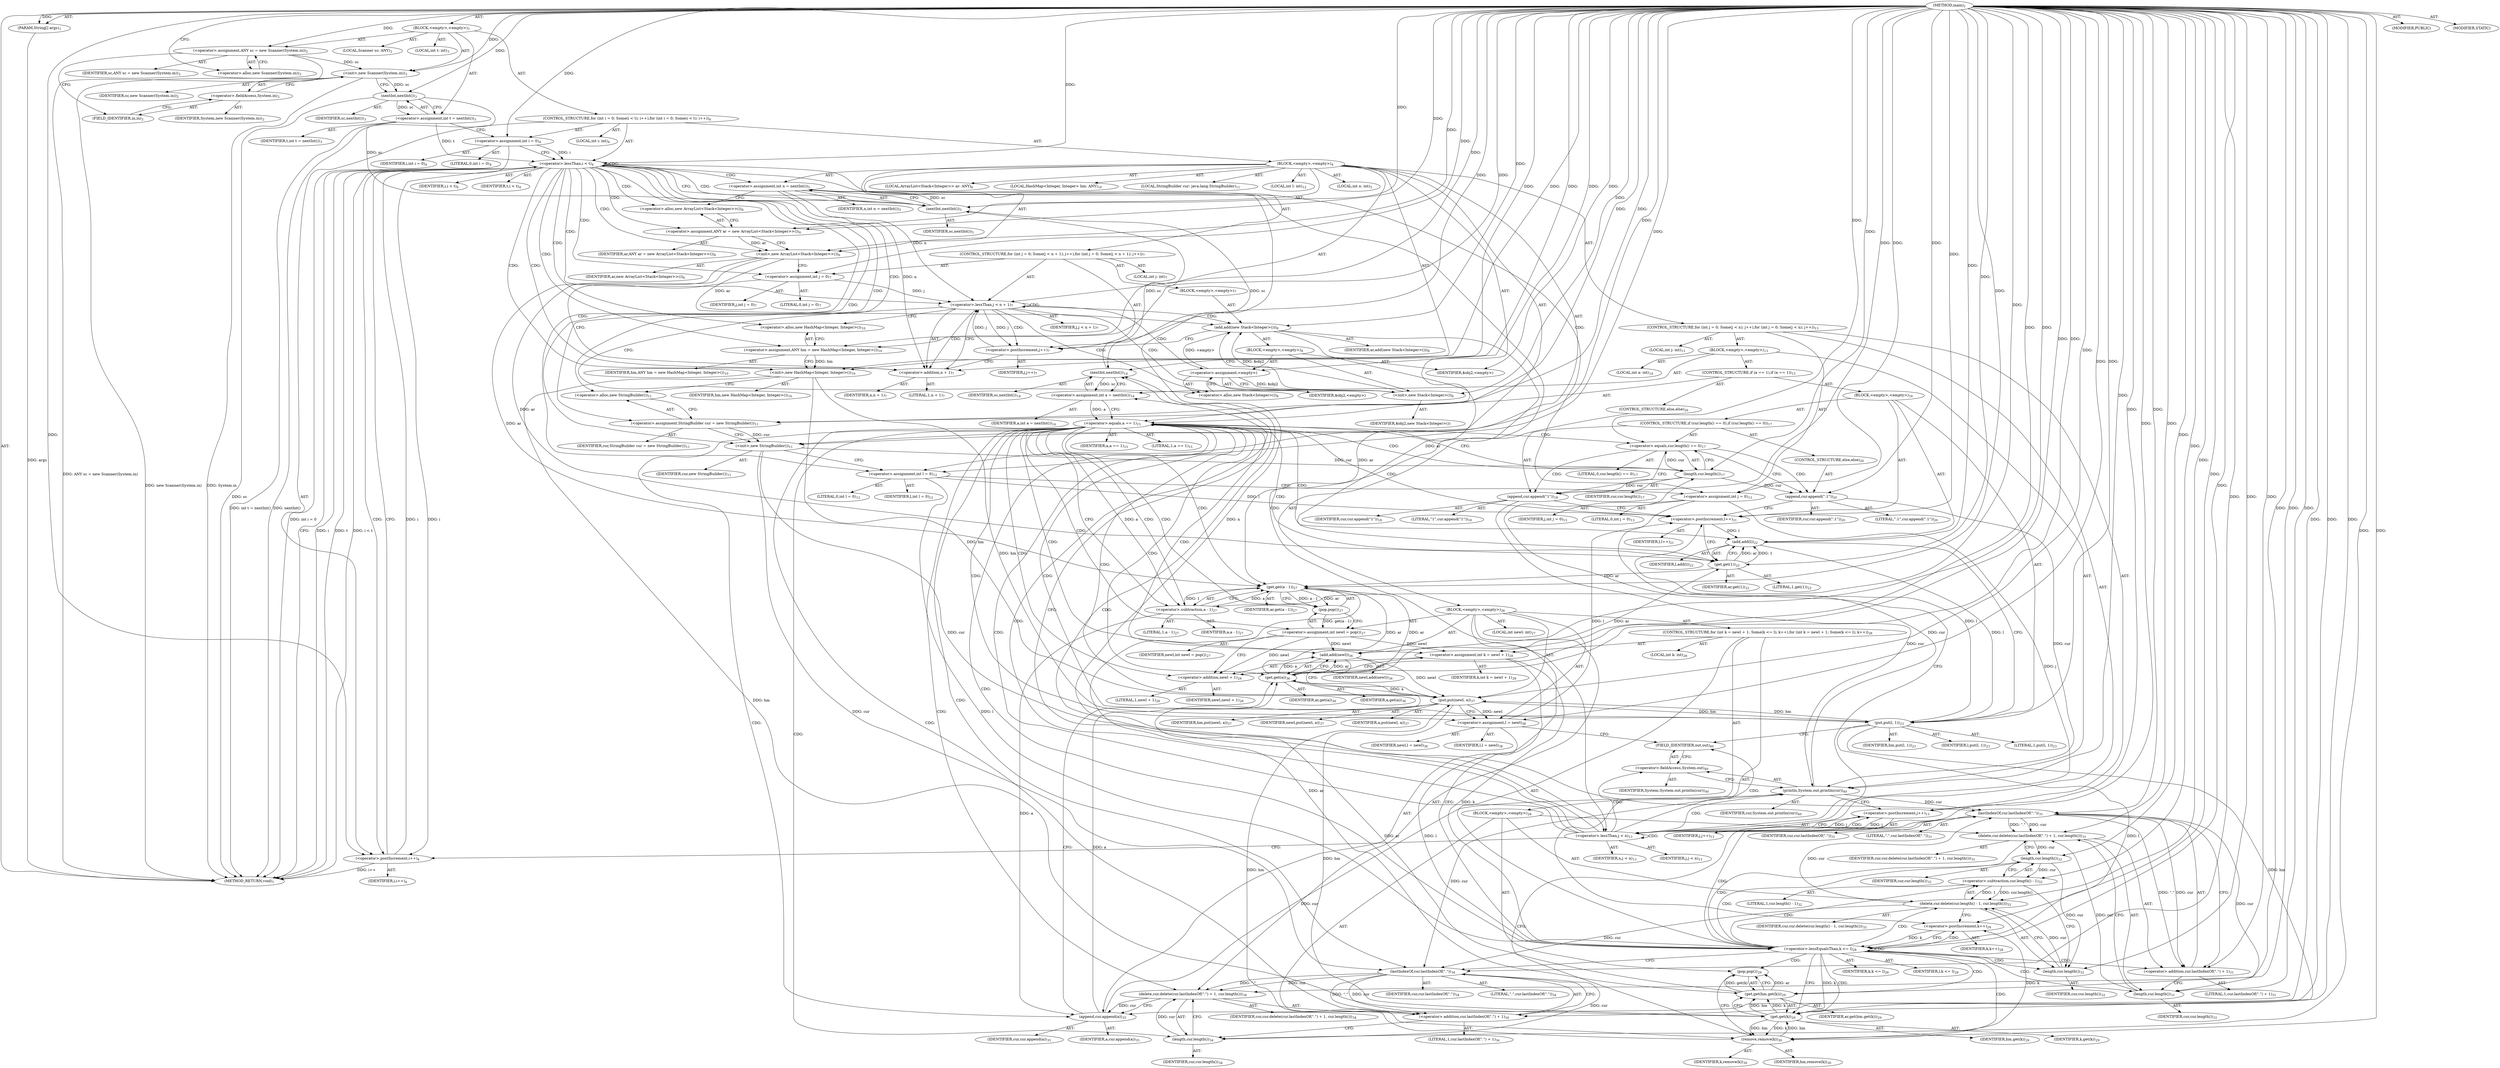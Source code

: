 digraph "main" {  
"25" [label = <(METHOD,main)<SUB>1</SUB>> ]
"26" [label = <(PARAM,String[] args)<SUB>1</SUB>> ]
"27" [label = <(BLOCK,&lt;empty&gt;,&lt;empty&gt;)<SUB>1</SUB>> ]
"4" [label = <(LOCAL,Scanner sc: ANY)<SUB>2</SUB>> ]
"28" [label = <(&lt;operator&gt;.assignment,ANY sc = new Scanner(System.in))<SUB>2</SUB>> ]
"29" [label = <(IDENTIFIER,sc,ANY sc = new Scanner(System.in))<SUB>2</SUB>> ]
"30" [label = <(&lt;operator&gt;.alloc,new Scanner(System.in))<SUB>2</SUB>> ]
"31" [label = <(&lt;init&gt;,new Scanner(System.in))<SUB>2</SUB>> ]
"3" [label = <(IDENTIFIER,sc,new Scanner(System.in))<SUB>2</SUB>> ]
"32" [label = <(&lt;operator&gt;.fieldAccess,System.in)<SUB>2</SUB>> ]
"33" [label = <(IDENTIFIER,System,new Scanner(System.in))<SUB>2</SUB>> ]
"34" [label = <(FIELD_IDENTIFIER,in,in)<SUB>2</SUB>> ]
"35" [label = <(LOCAL,int t: int)<SUB>3</SUB>> ]
"36" [label = <(&lt;operator&gt;.assignment,int t = nextInt())<SUB>3</SUB>> ]
"37" [label = <(IDENTIFIER,t,int t = nextInt())<SUB>3</SUB>> ]
"38" [label = <(nextInt,nextInt())<SUB>3</SUB>> ]
"39" [label = <(IDENTIFIER,sc,nextInt())<SUB>3</SUB>> ]
"40" [label = <(CONTROL_STRUCTURE,for (int i = 0; Some(i &lt; t); i++),for (int i = 0; Some(i &lt; t); i++))<SUB>4</SUB>> ]
"41" [label = <(LOCAL,int i: int)<SUB>4</SUB>> ]
"42" [label = <(&lt;operator&gt;.assignment,int i = 0)<SUB>4</SUB>> ]
"43" [label = <(IDENTIFIER,i,int i = 0)<SUB>4</SUB>> ]
"44" [label = <(LITERAL,0,int i = 0)<SUB>4</SUB>> ]
"45" [label = <(&lt;operator&gt;.lessThan,i &lt; t)<SUB>4</SUB>> ]
"46" [label = <(IDENTIFIER,i,i &lt; t)<SUB>4</SUB>> ]
"47" [label = <(IDENTIFIER,t,i &lt; t)<SUB>4</SUB>> ]
"48" [label = <(&lt;operator&gt;.postIncrement,i++)<SUB>4</SUB>> ]
"49" [label = <(IDENTIFIER,i,i++)<SUB>4</SUB>> ]
"50" [label = <(BLOCK,&lt;empty&gt;,&lt;empty&gt;)<SUB>4</SUB>> ]
"51" [label = <(LOCAL,int n: int)<SUB>5</SUB>> ]
"52" [label = <(&lt;operator&gt;.assignment,int n = nextInt())<SUB>5</SUB>> ]
"53" [label = <(IDENTIFIER,n,int n = nextInt())<SUB>5</SUB>> ]
"54" [label = <(nextInt,nextInt())<SUB>5</SUB>> ]
"55" [label = <(IDENTIFIER,sc,nextInt())<SUB>5</SUB>> ]
"6" [label = <(LOCAL,ArrayList&lt;Stack&lt;Integer&gt;&gt; ar: ANY)<SUB>6</SUB>> ]
"56" [label = <(&lt;operator&gt;.assignment,ANY ar = new ArrayList&lt;Stack&lt;Integer&gt;&gt;())<SUB>6</SUB>> ]
"57" [label = <(IDENTIFIER,ar,ANY ar = new ArrayList&lt;Stack&lt;Integer&gt;&gt;())<SUB>6</SUB>> ]
"58" [label = <(&lt;operator&gt;.alloc,new ArrayList&lt;Stack&lt;Integer&gt;&gt;())<SUB>6</SUB>> ]
"59" [label = <(&lt;init&gt;,new ArrayList&lt;Stack&lt;Integer&gt;&gt;())<SUB>6</SUB>> ]
"5" [label = <(IDENTIFIER,ar,new ArrayList&lt;Stack&lt;Integer&gt;&gt;())<SUB>6</SUB>> ]
"60" [label = <(CONTROL_STRUCTURE,for (int j = 0; Some(j &lt; n + 1); j++),for (int j = 0; Some(j &lt; n + 1); j++))<SUB>7</SUB>> ]
"61" [label = <(LOCAL,int j: int)<SUB>7</SUB>> ]
"62" [label = <(&lt;operator&gt;.assignment,int j = 0)<SUB>7</SUB>> ]
"63" [label = <(IDENTIFIER,j,int j = 0)<SUB>7</SUB>> ]
"64" [label = <(LITERAL,0,int j = 0)<SUB>7</SUB>> ]
"65" [label = <(&lt;operator&gt;.lessThan,j &lt; n + 1)<SUB>7</SUB>> ]
"66" [label = <(IDENTIFIER,j,j &lt; n + 1)<SUB>7</SUB>> ]
"67" [label = <(&lt;operator&gt;.addition,n + 1)<SUB>7</SUB>> ]
"68" [label = <(IDENTIFIER,n,n + 1)<SUB>7</SUB>> ]
"69" [label = <(LITERAL,1,n + 1)<SUB>7</SUB>> ]
"70" [label = <(&lt;operator&gt;.postIncrement,j++)<SUB>7</SUB>> ]
"71" [label = <(IDENTIFIER,j,j++)<SUB>7</SUB>> ]
"72" [label = <(BLOCK,&lt;empty&gt;,&lt;empty&gt;)<SUB>7</SUB>> ]
"73" [label = <(add,add(new Stack&lt;Integer&gt;()))<SUB>8</SUB>> ]
"74" [label = <(IDENTIFIER,ar,add(new Stack&lt;Integer&gt;()))<SUB>8</SUB>> ]
"75" [label = <(BLOCK,&lt;empty&gt;,&lt;empty&gt;)<SUB>8</SUB>> ]
"76" [label = <(&lt;operator&gt;.assignment,&lt;empty&gt;)> ]
"77" [label = <(IDENTIFIER,$obj2,&lt;empty&gt;)> ]
"78" [label = <(&lt;operator&gt;.alloc,new Stack&lt;Integer&gt;())<SUB>8</SUB>> ]
"79" [label = <(&lt;init&gt;,new Stack&lt;Integer&gt;())<SUB>8</SUB>> ]
"80" [label = <(IDENTIFIER,$obj2,new Stack&lt;Integer&gt;())> ]
"81" [label = <(IDENTIFIER,$obj2,&lt;empty&gt;)> ]
"8" [label = <(LOCAL,HashMap&lt;Integer, Integer&gt; hm: ANY)<SUB>10</SUB>> ]
"82" [label = <(&lt;operator&gt;.assignment,ANY hm = new HashMap&lt;Integer, Integer&gt;())<SUB>10</SUB>> ]
"83" [label = <(IDENTIFIER,hm,ANY hm = new HashMap&lt;Integer, Integer&gt;())<SUB>10</SUB>> ]
"84" [label = <(&lt;operator&gt;.alloc,new HashMap&lt;Integer, Integer&gt;())<SUB>10</SUB>> ]
"85" [label = <(&lt;init&gt;,new HashMap&lt;Integer, Integer&gt;())<SUB>10</SUB>> ]
"7" [label = <(IDENTIFIER,hm,new HashMap&lt;Integer, Integer&gt;())<SUB>10</SUB>> ]
"10" [label = <(LOCAL,StringBuilder cur: java.lang.StringBuilder)<SUB>11</SUB>> ]
"86" [label = <(&lt;operator&gt;.assignment,StringBuilder cur = new StringBuilder())<SUB>11</SUB>> ]
"87" [label = <(IDENTIFIER,cur,StringBuilder cur = new StringBuilder())<SUB>11</SUB>> ]
"88" [label = <(&lt;operator&gt;.alloc,new StringBuilder())<SUB>11</SUB>> ]
"89" [label = <(&lt;init&gt;,new StringBuilder())<SUB>11</SUB>> ]
"9" [label = <(IDENTIFIER,cur,new StringBuilder())<SUB>11</SUB>> ]
"90" [label = <(LOCAL,int l: int)<SUB>12</SUB>> ]
"91" [label = <(&lt;operator&gt;.assignment,int l = 0)<SUB>12</SUB>> ]
"92" [label = <(IDENTIFIER,l,int l = 0)<SUB>12</SUB>> ]
"93" [label = <(LITERAL,0,int l = 0)<SUB>12</SUB>> ]
"94" [label = <(CONTROL_STRUCTURE,for (int j = 0; Some(j &lt; n); j++),for (int j = 0; Some(j &lt; n); j++))<SUB>13</SUB>> ]
"95" [label = <(LOCAL,int j: int)<SUB>13</SUB>> ]
"96" [label = <(&lt;operator&gt;.assignment,int j = 0)<SUB>13</SUB>> ]
"97" [label = <(IDENTIFIER,j,int j = 0)<SUB>13</SUB>> ]
"98" [label = <(LITERAL,0,int j = 0)<SUB>13</SUB>> ]
"99" [label = <(&lt;operator&gt;.lessThan,j &lt; n)<SUB>13</SUB>> ]
"100" [label = <(IDENTIFIER,j,j &lt; n)<SUB>13</SUB>> ]
"101" [label = <(IDENTIFIER,n,j &lt; n)<SUB>13</SUB>> ]
"102" [label = <(&lt;operator&gt;.postIncrement,j++)<SUB>13</SUB>> ]
"103" [label = <(IDENTIFIER,j,j++)<SUB>13</SUB>> ]
"104" [label = <(BLOCK,&lt;empty&gt;,&lt;empty&gt;)<SUB>13</SUB>> ]
"105" [label = <(LOCAL,int a: int)<SUB>14</SUB>> ]
"106" [label = <(&lt;operator&gt;.assignment,int a = nextInt())<SUB>14</SUB>> ]
"107" [label = <(IDENTIFIER,a,int a = nextInt())<SUB>14</SUB>> ]
"108" [label = <(nextInt,nextInt())<SUB>14</SUB>> ]
"109" [label = <(IDENTIFIER,sc,nextInt())<SUB>14</SUB>> ]
"110" [label = <(CONTROL_STRUCTURE,if (a == 1),if (a == 1))<SUB>15</SUB>> ]
"111" [label = <(&lt;operator&gt;.equals,a == 1)<SUB>15</SUB>> ]
"112" [label = <(IDENTIFIER,a,a == 1)<SUB>15</SUB>> ]
"113" [label = <(LITERAL,1,a == 1)<SUB>15</SUB>> ]
"114" [label = <(BLOCK,&lt;empty&gt;,&lt;empty&gt;)<SUB>16</SUB>> ]
"115" [label = <(CONTROL_STRUCTURE,if (cur.length() == 0),if (cur.length() == 0))<SUB>17</SUB>> ]
"116" [label = <(&lt;operator&gt;.equals,cur.length() == 0)<SUB>17</SUB>> ]
"117" [label = <(length,cur.length())<SUB>17</SUB>> ]
"118" [label = <(IDENTIFIER,cur,cur.length())<SUB>17</SUB>> ]
"119" [label = <(LITERAL,0,cur.length() == 0)<SUB>17</SUB>> ]
"120" [label = <(append,cur.append(&quot;1&quot;))<SUB>18</SUB>> ]
"121" [label = <(IDENTIFIER,cur,cur.append(&quot;1&quot;))<SUB>18</SUB>> ]
"122" [label = <(LITERAL,&quot;1&quot;,cur.append(&quot;1&quot;))<SUB>18</SUB>> ]
"123" [label = <(CONTROL_STRUCTURE,else,else)<SUB>20</SUB>> ]
"124" [label = <(append,cur.append(&quot;.1&quot;))<SUB>20</SUB>> ]
"125" [label = <(IDENTIFIER,cur,cur.append(&quot;.1&quot;))<SUB>20</SUB>> ]
"126" [label = <(LITERAL,&quot;.1&quot;,cur.append(&quot;.1&quot;))<SUB>20</SUB>> ]
"127" [label = <(&lt;operator&gt;.postIncrement,l++)<SUB>21</SUB>> ]
"128" [label = <(IDENTIFIER,l,l++)<SUB>21</SUB>> ]
"129" [label = <(add,add(l))<SUB>22</SUB>> ]
"130" [label = <(get,get(1))<SUB>22</SUB>> ]
"131" [label = <(IDENTIFIER,ar,get(1))<SUB>22</SUB>> ]
"132" [label = <(LITERAL,1,get(1))<SUB>22</SUB>> ]
"133" [label = <(IDENTIFIER,l,add(l))<SUB>22</SUB>> ]
"134" [label = <(put,put(l, 1))<SUB>23</SUB>> ]
"135" [label = <(IDENTIFIER,hm,put(l, 1))<SUB>23</SUB>> ]
"136" [label = <(IDENTIFIER,l,put(l, 1))<SUB>23</SUB>> ]
"137" [label = <(LITERAL,1,put(l, 1))<SUB>23</SUB>> ]
"138" [label = <(CONTROL_STRUCTURE,else,else)<SUB>26</SUB>> ]
"139" [label = <(BLOCK,&lt;empty&gt;,&lt;empty&gt;)<SUB>26</SUB>> ]
"140" [label = <(LOCAL,int newl: int)<SUB>27</SUB>> ]
"141" [label = <(&lt;operator&gt;.assignment,int newl = pop())<SUB>27</SUB>> ]
"142" [label = <(IDENTIFIER,newl,int newl = pop())<SUB>27</SUB>> ]
"143" [label = <(pop,pop())<SUB>27</SUB>> ]
"144" [label = <(get,get(a - 1))<SUB>27</SUB>> ]
"145" [label = <(IDENTIFIER,ar,get(a - 1))<SUB>27</SUB>> ]
"146" [label = <(&lt;operator&gt;.subtraction,a - 1)<SUB>27</SUB>> ]
"147" [label = <(IDENTIFIER,a,a - 1)<SUB>27</SUB>> ]
"148" [label = <(LITERAL,1,a - 1)<SUB>27</SUB>> ]
"149" [label = <(CONTROL_STRUCTURE,for (int k = newl + 1; Some(k &lt;= l); k++),for (int k = newl + 1; Some(k &lt;= l); k++))<SUB>28</SUB>> ]
"150" [label = <(LOCAL,int k: int)<SUB>28</SUB>> ]
"151" [label = <(&lt;operator&gt;.assignment,int k = newl + 1)<SUB>28</SUB>> ]
"152" [label = <(IDENTIFIER,k,int k = newl + 1)<SUB>28</SUB>> ]
"153" [label = <(&lt;operator&gt;.addition,newl + 1)<SUB>28</SUB>> ]
"154" [label = <(IDENTIFIER,newl,newl + 1)<SUB>28</SUB>> ]
"155" [label = <(LITERAL,1,newl + 1)<SUB>28</SUB>> ]
"156" [label = <(&lt;operator&gt;.lessEqualsThan,k &lt;= l)<SUB>28</SUB>> ]
"157" [label = <(IDENTIFIER,k,k &lt;= l)<SUB>28</SUB>> ]
"158" [label = <(IDENTIFIER,l,k &lt;= l)<SUB>28</SUB>> ]
"159" [label = <(&lt;operator&gt;.postIncrement,k++)<SUB>28</SUB>> ]
"160" [label = <(IDENTIFIER,k,k++)<SUB>28</SUB>> ]
"161" [label = <(BLOCK,&lt;empty&gt;,&lt;empty&gt;)<SUB>28</SUB>> ]
"162" [label = <(pop,pop())<SUB>29</SUB>> ]
"163" [label = <(get,get(hm.get(k)))<SUB>29</SUB>> ]
"164" [label = <(IDENTIFIER,ar,get(hm.get(k)))<SUB>29</SUB>> ]
"165" [label = <(get,get(k))<SUB>29</SUB>> ]
"166" [label = <(IDENTIFIER,hm,get(k))<SUB>29</SUB>> ]
"167" [label = <(IDENTIFIER,k,get(k))<SUB>29</SUB>> ]
"168" [label = <(remove,remove(k))<SUB>30</SUB>> ]
"169" [label = <(IDENTIFIER,hm,remove(k))<SUB>30</SUB>> ]
"170" [label = <(IDENTIFIER,k,remove(k))<SUB>30</SUB>> ]
"171" [label = <(delete,cur.delete(cur.lastIndexOf(&quot;.&quot;) + 1, cur.length()))<SUB>31</SUB>> ]
"172" [label = <(IDENTIFIER,cur,cur.delete(cur.lastIndexOf(&quot;.&quot;) + 1, cur.length()))<SUB>31</SUB>> ]
"173" [label = <(&lt;operator&gt;.addition,cur.lastIndexOf(&quot;.&quot;) + 1)<SUB>31</SUB>> ]
"174" [label = <(lastIndexOf,cur.lastIndexOf(&quot;.&quot;))<SUB>31</SUB>> ]
"175" [label = <(IDENTIFIER,cur,cur.lastIndexOf(&quot;.&quot;))<SUB>31</SUB>> ]
"176" [label = <(LITERAL,&quot;.&quot;,cur.lastIndexOf(&quot;.&quot;))<SUB>31</SUB>> ]
"177" [label = <(LITERAL,1,cur.lastIndexOf(&quot;.&quot;) + 1)<SUB>31</SUB>> ]
"178" [label = <(length,cur.length())<SUB>31</SUB>> ]
"179" [label = <(IDENTIFIER,cur,cur.length())<SUB>31</SUB>> ]
"180" [label = <(delete,cur.delete(cur.length() - 1, cur.length()))<SUB>32</SUB>> ]
"181" [label = <(IDENTIFIER,cur,cur.delete(cur.length() - 1, cur.length()))<SUB>32</SUB>> ]
"182" [label = <(&lt;operator&gt;.subtraction,cur.length() - 1)<SUB>32</SUB>> ]
"183" [label = <(length,cur.length())<SUB>32</SUB>> ]
"184" [label = <(IDENTIFIER,cur,cur.length())<SUB>32</SUB>> ]
"185" [label = <(LITERAL,1,cur.length() - 1)<SUB>32</SUB>> ]
"186" [label = <(length,cur.length())<SUB>32</SUB>> ]
"187" [label = <(IDENTIFIER,cur,cur.length())<SUB>32</SUB>> ]
"188" [label = <(delete,cur.delete(cur.lastIndexOf(&quot;.&quot;) + 1, cur.length()))<SUB>34</SUB>> ]
"189" [label = <(IDENTIFIER,cur,cur.delete(cur.lastIndexOf(&quot;.&quot;) + 1, cur.length()))<SUB>34</SUB>> ]
"190" [label = <(&lt;operator&gt;.addition,cur.lastIndexOf(&quot;.&quot;) + 1)<SUB>34</SUB>> ]
"191" [label = <(lastIndexOf,cur.lastIndexOf(&quot;.&quot;))<SUB>34</SUB>> ]
"192" [label = <(IDENTIFIER,cur,cur.lastIndexOf(&quot;.&quot;))<SUB>34</SUB>> ]
"193" [label = <(LITERAL,&quot;.&quot;,cur.lastIndexOf(&quot;.&quot;))<SUB>34</SUB>> ]
"194" [label = <(LITERAL,1,cur.lastIndexOf(&quot;.&quot;) + 1)<SUB>34</SUB>> ]
"195" [label = <(length,cur.length())<SUB>34</SUB>> ]
"196" [label = <(IDENTIFIER,cur,cur.length())<SUB>34</SUB>> ]
"197" [label = <(append,cur.append(a))<SUB>35</SUB>> ]
"198" [label = <(IDENTIFIER,cur,cur.append(a))<SUB>35</SUB>> ]
"199" [label = <(IDENTIFIER,a,cur.append(a))<SUB>35</SUB>> ]
"200" [label = <(add,add(newl))<SUB>36</SUB>> ]
"201" [label = <(get,get(a))<SUB>36</SUB>> ]
"202" [label = <(IDENTIFIER,ar,get(a))<SUB>36</SUB>> ]
"203" [label = <(IDENTIFIER,a,get(a))<SUB>36</SUB>> ]
"204" [label = <(IDENTIFIER,newl,add(newl))<SUB>36</SUB>> ]
"205" [label = <(put,put(newl, a))<SUB>37</SUB>> ]
"206" [label = <(IDENTIFIER,hm,put(newl, a))<SUB>37</SUB>> ]
"207" [label = <(IDENTIFIER,newl,put(newl, a))<SUB>37</SUB>> ]
"208" [label = <(IDENTIFIER,a,put(newl, a))<SUB>37</SUB>> ]
"209" [label = <(&lt;operator&gt;.assignment,l = newl)<SUB>38</SUB>> ]
"210" [label = <(IDENTIFIER,l,l = newl)<SUB>38</SUB>> ]
"211" [label = <(IDENTIFIER,newl,l = newl)<SUB>38</SUB>> ]
"212" [label = <(println,System.out.println(cur))<SUB>40</SUB>> ]
"213" [label = <(&lt;operator&gt;.fieldAccess,System.out)<SUB>40</SUB>> ]
"214" [label = <(IDENTIFIER,System,System.out.println(cur))<SUB>40</SUB>> ]
"215" [label = <(FIELD_IDENTIFIER,out,out)<SUB>40</SUB>> ]
"216" [label = <(IDENTIFIER,cur,System.out.println(cur))<SUB>40</SUB>> ]
"217" [label = <(MODIFIER,PUBLIC)> ]
"218" [label = <(MODIFIER,STATIC)> ]
"219" [label = <(METHOD_RETURN,void)<SUB>1</SUB>> ]
  "25" -> "26"  [ label = "AST: "] 
  "25" -> "27"  [ label = "AST: "] 
  "25" -> "217"  [ label = "AST: "] 
  "25" -> "218"  [ label = "AST: "] 
  "25" -> "219"  [ label = "AST: "] 
  "27" -> "4"  [ label = "AST: "] 
  "27" -> "28"  [ label = "AST: "] 
  "27" -> "31"  [ label = "AST: "] 
  "27" -> "35"  [ label = "AST: "] 
  "27" -> "36"  [ label = "AST: "] 
  "27" -> "40"  [ label = "AST: "] 
  "28" -> "29"  [ label = "AST: "] 
  "28" -> "30"  [ label = "AST: "] 
  "31" -> "3"  [ label = "AST: "] 
  "31" -> "32"  [ label = "AST: "] 
  "32" -> "33"  [ label = "AST: "] 
  "32" -> "34"  [ label = "AST: "] 
  "36" -> "37"  [ label = "AST: "] 
  "36" -> "38"  [ label = "AST: "] 
  "38" -> "39"  [ label = "AST: "] 
  "40" -> "41"  [ label = "AST: "] 
  "40" -> "42"  [ label = "AST: "] 
  "40" -> "45"  [ label = "AST: "] 
  "40" -> "48"  [ label = "AST: "] 
  "40" -> "50"  [ label = "AST: "] 
  "42" -> "43"  [ label = "AST: "] 
  "42" -> "44"  [ label = "AST: "] 
  "45" -> "46"  [ label = "AST: "] 
  "45" -> "47"  [ label = "AST: "] 
  "48" -> "49"  [ label = "AST: "] 
  "50" -> "51"  [ label = "AST: "] 
  "50" -> "52"  [ label = "AST: "] 
  "50" -> "6"  [ label = "AST: "] 
  "50" -> "56"  [ label = "AST: "] 
  "50" -> "59"  [ label = "AST: "] 
  "50" -> "60"  [ label = "AST: "] 
  "50" -> "8"  [ label = "AST: "] 
  "50" -> "82"  [ label = "AST: "] 
  "50" -> "85"  [ label = "AST: "] 
  "50" -> "10"  [ label = "AST: "] 
  "50" -> "86"  [ label = "AST: "] 
  "50" -> "89"  [ label = "AST: "] 
  "50" -> "90"  [ label = "AST: "] 
  "50" -> "91"  [ label = "AST: "] 
  "50" -> "94"  [ label = "AST: "] 
  "52" -> "53"  [ label = "AST: "] 
  "52" -> "54"  [ label = "AST: "] 
  "54" -> "55"  [ label = "AST: "] 
  "56" -> "57"  [ label = "AST: "] 
  "56" -> "58"  [ label = "AST: "] 
  "59" -> "5"  [ label = "AST: "] 
  "60" -> "61"  [ label = "AST: "] 
  "60" -> "62"  [ label = "AST: "] 
  "60" -> "65"  [ label = "AST: "] 
  "60" -> "70"  [ label = "AST: "] 
  "60" -> "72"  [ label = "AST: "] 
  "62" -> "63"  [ label = "AST: "] 
  "62" -> "64"  [ label = "AST: "] 
  "65" -> "66"  [ label = "AST: "] 
  "65" -> "67"  [ label = "AST: "] 
  "67" -> "68"  [ label = "AST: "] 
  "67" -> "69"  [ label = "AST: "] 
  "70" -> "71"  [ label = "AST: "] 
  "72" -> "73"  [ label = "AST: "] 
  "73" -> "74"  [ label = "AST: "] 
  "73" -> "75"  [ label = "AST: "] 
  "75" -> "76"  [ label = "AST: "] 
  "75" -> "79"  [ label = "AST: "] 
  "75" -> "81"  [ label = "AST: "] 
  "76" -> "77"  [ label = "AST: "] 
  "76" -> "78"  [ label = "AST: "] 
  "79" -> "80"  [ label = "AST: "] 
  "82" -> "83"  [ label = "AST: "] 
  "82" -> "84"  [ label = "AST: "] 
  "85" -> "7"  [ label = "AST: "] 
  "86" -> "87"  [ label = "AST: "] 
  "86" -> "88"  [ label = "AST: "] 
  "89" -> "9"  [ label = "AST: "] 
  "91" -> "92"  [ label = "AST: "] 
  "91" -> "93"  [ label = "AST: "] 
  "94" -> "95"  [ label = "AST: "] 
  "94" -> "96"  [ label = "AST: "] 
  "94" -> "99"  [ label = "AST: "] 
  "94" -> "102"  [ label = "AST: "] 
  "94" -> "104"  [ label = "AST: "] 
  "96" -> "97"  [ label = "AST: "] 
  "96" -> "98"  [ label = "AST: "] 
  "99" -> "100"  [ label = "AST: "] 
  "99" -> "101"  [ label = "AST: "] 
  "102" -> "103"  [ label = "AST: "] 
  "104" -> "105"  [ label = "AST: "] 
  "104" -> "106"  [ label = "AST: "] 
  "104" -> "110"  [ label = "AST: "] 
  "104" -> "212"  [ label = "AST: "] 
  "106" -> "107"  [ label = "AST: "] 
  "106" -> "108"  [ label = "AST: "] 
  "108" -> "109"  [ label = "AST: "] 
  "110" -> "111"  [ label = "AST: "] 
  "110" -> "114"  [ label = "AST: "] 
  "110" -> "138"  [ label = "AST: "] 
  "111" -> "112"  [ label = "AST: "] 
  "111" -> "113"  [ label = "AST: "] 
  "114" -> "115"  [ label = "AST: "] 
  "114" -> "127"  [ label = "AST: "] 
  "114" -> "129"  [ label = "AST: "] 
  "114" -> "134"  [ label = "AST: "] 
  "115" -> "116"  [ label = "AST: "] 
  "115" -> "120"  [ label = "AST: "] 
  "115" -> "123"  [ label = "AST: "] 
  "116" -> "117"  [ label = "AST: "] 
  "116" -> "119"  [ label = "AST: "] 
  "117" -> "118"  [ label = "AST: "] 
  "120" -> "121"  [ label = "AST: "] 
  "120" -> "122"  [ label = "AST: "] 
  "123" -> "124"  [ label = "AST: "] 
  "124" -> "125"  [ label = "AST: "] 
  "124" -> "126"  [ label = "AST: "] 
  "127" -> "128"  [ label = "AST: "] 
  "129" -> "130"  [ label = "AST: "] 
  "129" -> "133"  [ label = "AST: "] 
  "130" -> "131"  [ label = "AST: "] 
  "130" -> "132"  [ label = "AST: "] 
  "134" -> "135"  [ label = "AST: "] 
  "134" -> "136"  [ label = "AST: "] 
  "134" -> "137"  [ label = "AST: "] 
  "138" -> "139"  [ label = "AST: "] 
  "139" -> "140"  [ label = "AST: "] 
  "139" -> "141"  [ label = "AST: "] 
  "139" -> "149"  [ label = "AST: "] 
  "139" -> "188"  [ label = "AST: "] 
  "139" -> "197"  [ label = "AST: "] 
  "139" -> "200"  [ label = "AST: "] 
  "139" -> "205"  [ label = "AST: "] 
  "139" -> "209"  [ label = "AST: "] 
  "141" -> "142"  [ label = "AST: "] 
  "141" -> "143"  [ label = "AST: "] 
  "143" -> "144"  [ label = "AST: "] 
  "144" -> "145"  [ label = "AST: "] 
  "144" -> "146"  [ label = "AST: "] 
  "146" -> "147"  [ label = "AST: "] 
  "146" -> "148"  [ label = "AST: "] 
  "149" -> "150"  [ label = "AST: "] 
  "149" -> "151"  [ label = "AST: "] 
  "149" -> "156"  [ label = "AST: "] 
  "149" -> "159"  [ label = "AST: "] 
  "149" -> "161"  [ label = "AST: "] 
  "151" -> "152"  [ label = "AST: "] 
  "151" -> "153"  [ label = "AST: "] 
  "153" -> "154"  [ label = "AST: "] 
  "153" -> "155"  [ label = "AST: "] 
  "156" -> "157"  [ label = "AST: "] 
  "156" -> "158"  [ label = "AST: "] 
  "159" -> "160"  [ label = "AST: "] 
  "161" -> "162"  [ label = "AST: "] 
  "161" -> "168"  [ label = "AST: "] 
  "161" -> "171"  [ label = "AST: "] 
  "161" -> "180"  [ label = "AST: "] 
  "162" -> "163"  [ label = "AST: "] 
  "163" -> "164"  [ label = "AST: "] 
  "163" -> "165"  [ label = "AST: "] 
  "165" -> "166"  [ label = "AST: "] 
  "165" -> "167"  [ label = "AST: "] 
  "168" -> "169"  [ label = "AST: "] 
  "168" -> "170"  [ label = "AST: "] 
  "171" -> "172"  [ label = "AST: "] 
  "171" -> "173"  [ label = "AST: "] 
  "171" -> "178"  [ label = "AST: "] 
  "173" -> "174"  [ label = "AST: "] 
  "173" -> "177"  [ label = "AST: "] 
  "174" -> "175"  [ label = "AST: "] 
  "174" -> "176"  [ label = "AST: "] 
  "178" -> "179"  [ label = "AST: "] 
  "180" -> "181"  [ label = "AST: "] 
  "180" -> "182"  [ label = "AST: "] 
  "180" -> "186"  [ label = "AST: "] 
  "182" -> "183"  [ label = "AST: "] 
  "182" -> "185"  [ label = "AST: "] 
  "183" -> "184"  [ label = "AST: "] 
  "186" -> "187"  [ label = "AST: "] 
  "188" -> "189"  [ label = "AST: "] 
  "188" -> "190"  [ label = "AST: "] 
  "188" -> "195"  [ label = "AST: "] 
  "190" -> "191"  [ label = "AST: "] 
  "190" -> "194"  [ label = "AST: "] 
  "191" -> "192"  [ label = "AST: "] 
  "191" -> "193"  [ label = "AST: "] 
  "195" -> "196"  [ label = "AST: "] 
  "197" -> "198"  [ label = "AST: "] 
  "197" -> "199"  [ label = "AST: "] 
  "200" -> "201"  [ label = "AST: "] 
  "200" -> "204"  [ label = "AST: "] 
  "201" -> "202"  [ label = "AST: "] 
  "201" -> "203"  [ label = "AST: "] 
  "205" -> "206"  [ label = "AST: "] 
  "205" -> "207"  [ label = "AST: "] 
  "205" -> "208"  [ label = "AST: "] 
  "209" -> "210"  [ label = "AST: "] 
  "209" -> "211"  [ label = "AST: "] 
  "212" -> "213"  [ label = "AST: "] 
  "212" -> "216"  [ label = "AST: "] 
  "213" -> "214"  [ label = "AST: "] 
  "213" -> "215"  [ label = "AST: "] 
  "28" -> "34"  [ label = "CFG: "] 
  "31" -> "38"  [ label = "CFG: "] 
  "36" -> "42"  [ label = "CFG: "] 
  "30" -> "28"  [ label = "CFG: "] 
  "32" -> "31"  [ label = "CFG: "] 
  "38" -> "36"  [ label = "CFG: "] 
  "42" -> "45"  [ label = "CFG: "] 
  "45" -> "219"  [ label = "CFG: "] 
  "45" -> "54"  [ label = "CFG: "] 
  "48" -> "45"  [ label = "CFG: "] 
  "34" -> "32"  [ label = "CFG: "] 
  "52" -> "58"  [ label = "CFG: "] 
  "56" -> "59"  [ label = "CFG: "] 
  "59" -> "62"  [ label = "CFG: "] 
  "82" -> "85"  [ label = "CFG: "] 
  "85" -> "88"  [ label = "CFG: "] 
  "86" -> "89"  [ label = "CFG: "] 
  "89" -> "91"  [ label = "CFG: "] 
  "91" -> "96"  [ label = "CFG: "] 
  "54" -> "52"  [ label = "CFG: "] 
  "58" -> "56"  [ label = "CFG: "] 
  "62" -> "67"  [ label = "CFG: "] 
  "65" -> "78"  [ label = "CFG: "] 
  "65" -> "84"  [ label = "CFG: "] 
  "70" -> "67"  [ label = "CFG: "] 
  "84" -> "82"  [ label = "CFG: "] 
  "88" -> "86"  [ label = "CFG: "] 
  "96" -> "99"  [ label = "CFG: "] 
  "99" -> "108"  [ label = "CFG: "] 
  "99" -> "48"  [ label = "CFG: "] 
  "102" -> "99"  [ label = "CFG: "] 
  "67" -> "65"  [ label = "CFG: "] 
  "73" -> "70"  [ label = "CFG: "] 
  "106" -> "111"  [ label = "CFG: "] 
  "212" -> "102"  [ label = "CFG: "] 
  "108" -> "106"  [ label = "CFG: "] 
  "111" -> "117"  [ label = "CFG: "] 
  "111" -> "146"  [ label = "CFG: "] 
  "213" -> "212"  [ label = "CFG: "] 
  "76" -> "79"  [ label = "CFG: "] 
  "79" -> "73"  [ label = "CFG: "] 
  "127" -> "130"  [ label = "CFG: "] 
  "129" -> "134"  [ label = "CFG: "] 
  "134" -> "215"  [ label = "CFG: "] 
  "215" -> "213"  [ label = "CFG: "] 
  "78" -> "76"  [ label = "CFG: "] 
  "116" -> "120"  [ label = "CFG: "] 
  "116" -> "124"  [ label = "CFG: "] 
  "120" -> "127"  [ label = "CFG: "] 
  "130" -> "129"  [ label = "CFG: "] 
  "141" -> "153"  [ label = "CFG: "] 
  "188" -> "197"  [ label = "CFG: "] 
  "197" -> "201"  [ label = "CFG: "] 
  "200" -> "205"  [ label = "CFG: "] 
  "205" -> "209"  [ label = "CFG: "] 
  "209" -> "215"  [ label = "CFG: "] 
  "117" -> "116"  [ label = "CFG: "] 
  "124" -> "127"  [ label = "CFG: "] 
  "143" -> "141"  [ label = "CFG: "] 
  "151" -> "156"  [ label = "CFG: "] 
  "156" -> "165"  [ label = "CFG: "] 
  "156" -> "191"  [ label = "CFG: "] 
  "159" -> "156"  [ label = "CFG: "] 
  "190" -> "195"  [ label = "CFG: "] 
  "195" -> "188"  [ label = "CFG: "] 
  "201" -> "200"  [ label = "CFG: "] 
  "144" -> "143"  [ label = "CFG: "] 
  "153" -> "151"  [ label = "CFG: "] 
  "162" -> "168"  [ label = "CFG: "] 
  "168" -> "174"  [ label = "CFG: "] 
  "171" -> "183"  [ label = "CFG: "] 
  "180" -> "159"  [ label = "CFG: "] 
  "191" -> "190"  [ label = "CFG: "] 
  "146" -> "144"  [ label = "CFG: "] 
  "163" -> "162"  [ label = "CFG: "] 
  "173" -> "178"  [ label = "CFG: "] 
  "178" -> "171"  [ label = "CFG: "] 
  "182" -> "186"  [ label = "CFG: "] 
  "186" -> "180"  [ label = "CFG: "] 
  "165" -> "163"  [ label = "CFG: "] 
  "174" -> "173"  [ label = "CFG: "] 
  "183" -> "182"  [ label = "CFG: "] 
  "25" -> "30"  [ label = "CFG: "] 
  "26" -> "219"  [ label = "DDG: args"] 
  "28" -> "219"  [ label = "DDG: ANY sc = new Scanner(System.in)"] 
  "31" -> "219"  [ label = "DDG: System.in"] 
  "31" -> "219"  [ label = "DDG: new Scanner(System.in)"] 
  "38" -> "219"  [ label = "DDG: sc"] 
  "36" -> "219"  [ label = "DDG: nextInt()"] 
  "36" -> "219"  [ label = "DDG: int t = nextInt()"] 
  "42" -> "219"  [ label = "DDG: int i = 0"] 
  "45" -> "219"  [ label = "DDG: i"] 
  "45" -> "219"  [ label = "DDG: t"] 
  "45" -> "219"  [ label = "DDG: i &lt; t"] 
  "48" -> "219"  [ label = "DDG: i++"] 
  "25" -> "26"  [ label = "DDG: "] 
  "25" -> "28"  [ label = "DDG: "] 
  "38" -> "36"  [ label = "DDG: sc"] 
  "28" -> "31"  [ label = "DDG: sc"] 
  "25" -> "31"  [ label = "DDG: "] 
  "25" -> "42"  [ label = "DDG: "] 
  "31" -> "38"  [ label = "DDG: sc"] 
  "25" -> "38"  [ label = "DDG: "] 
  "42" -> "45"  [ label = "DDG: i"] 
  "48" -> "45"  [ label = "DDG: i"] 
  "25" -> "45"  [ label = "DDG: "] 
  "36" -> "45"  [ label = "DDG: t"] 
  "45" -> "48"  [ label = "DDG: i"] 
  "25" -> "48"  [ label = "DDG: "] 
  "54" -> "52"  [ label = "DDG: sc"] 
  "25" -> "56"  [ label = "DDG: "] 
  "25" -> "82"  [ label = "DDG: "] 
  "25" -> "86"  [ label = "DDG: "] 
  "25" -> "91"  [ label = "DDG: "] 
  "56" -> "59"  [ label = "DDG: ar"] 
  "25" -> "59"  [ label = "DDG: "] 
  "25" -> "62"  [ label = "DDG: "] 
  "82" -> "85"  [ label = "DDG: hm"] 
  "25" -> "85"  [ label = "DDG: "] 
  "86" -> "89"  [ label = "DDG: cur"] 
  "25" -> "89"  [ label = "DDG: "] 
  "25" -> "96"  [ label = "DDG: "] 
  "38" -> "54"  [ label = "DDG: sc"] 
  "108" -> "54"  [ label = "DDG: sc"] 
  "25" -> "54"  [ label = "DDG: "] 
  "62" -> "65"  [ label = "DDG: j"] 
  "70" -> "65"  [ label = "DDG: j"] 
  "25" -> "65"  [ label = "DDG: "] 
  "52" -> "65"  [ label = "DDG: n"] 
  "65" -> "70"  [ label = "DDG: j"] 
  "25" -> "70"  [ label = "DDG: "] 
  "96" -> "99"  [ label = "DDG: j"] 
  "102" -> "99"  [ label = "DDG: j"] 
  "25" -> "99"  [ label = "DDG: "] 
  "52" -> "99"  [ label = "DDG: n"] 
  "99" -> "102"  [ label = "DDG: j"] 
  "25" -> "102"  [ label = "DDG: "] 
  "108" -> "106"  [ label = "DDG: sc"] 
  "52" -> "67"  [ label = "DDG: n"] 
  "25" -> "67"  [ label = "DDG: "] 
  "59" -> "73"  [ label = "DDG: ar"] 
  "25" -> "73"  [ label = "DDG: "] 
  "76" -> "73"  [ label = "DDG: &lt;empty&gt;"] 
  "79" -> "73"  [ label = "DDG: $obj2"] 
  "197" -> "212"  [ label = "DDG: cur"] 
  "124" -> "212"  [ label = "DDG: cur"] 
  "120" -> "212"  [ label = "DDG: cur"] 
  "25" -> "212"  [ label = "DDG: "] 
  "25" -> "76"  [ label = "DDG: "] 
  "25" -> "81"  [ label = "DDG: "] 
  "54" -> "108"  [ label = "DDG: sc"] 
  "25" -> "108"  [ label = "DDG: "] 
  "106" -> "111"  [ label = "DDG: a"] 
  "25" -> "111"  [ label = "DDG: "] 
  "76" -> "79"  [ label = "DDG: $obj2"] 
  "25" -> "79"  [ label = "DDG: "] 
  "91" -> "127"  [ label = "DDG: l"] 
  "209" -> "127"  [ label = "DDG: l"] 
  "134" -> "127"  [ label = "DDG: l"] 
  "25" -> "127"  [ label = "DDG: "] 
  "130" -> "129"  [ label = "DDG: ar"] 
  "130" -> "129"  [ label = "DDG: 1"] 
  "127" -> "129"  [ label = "DDG: l"] 
  "25" -> "129"  [ label = "DDG: "] 
  "85" -> "134"  [ label = "DDG: hm"] 
  "205" -> "134"  [ label = "DDG: hm"] 
  "25" -> "134"  [ label = "DDG: "] 
  "129" -> "134"  [ label = "DDG: l"] 
  "143" -> "141"  [ label = "DDG: get(a - 1)"] 
  "205" -> "209"  [ label = "DDG: newl"] 
  "25" -> "209"  [ label = "DDG: "] 
  "117" -> "116"  [ label = "DDG: cur"] 
  "25" -> "116"  [ label = "DDG: "] 
  "117" -> "120"  [ label = "DDG: cur"] 
  "25" -> "120"  [ label = "DDG: "] 
  "59" -> "130"  [ label = "DDG: ar"] 
  "201" -> "130"  [ label = "DDG: ar"] 
  "73" -> "130"  [ label = "DDG: ar"] 
  "25" -> "130"  [ label = "DDG: "] 
  "141" -> "151"  [ label = "DDG: newl"] 
  "25" -> "151"  [ label = "DDG: "] 
  "195" -> "188"  [ label = "DDG: cur"] 
  "25" -> "188"  [ label = "DDG: "] 
  "191" -> "188"  [ label = "DDG: cur"] 
  "191" -> "188"  [ label = "DDG: &quot;.&quot;"] 
  "188" -> "197"  [ label = "DDG: cur"] 
  "25" -> "197"  [ label = "DDG: "] 
  "146" -> "197"  [ label = "DDG: a"] 
  "201" -> "200"  [ label = "DDG: ar"] 
  "201" -> "200"  [ label = "DDG: a"] 
  "25" -> "200"  [ label = "DDG: "] 
  "141" -> "200"  [ label = "DDG: newl"] 
  "85" -> "205"  [ label = "DDG: hm"] 
  "168" -> "205"  [ label = "DDG: hm"] 
  "134" -> "205"  [ label = "DDG: hm"] 
  "25" -> "205"  [ label = "DDG: "] 
  "200" -> "205"  [ label = "DDG: newl"] 
  "201" -> "205"  [ label = "DDG: a"] 
  "89" -> "117"  [ label = "DDG: cur"] 
  "212" -> "117"  [ label = "DDG: cur"] 
  "25" -> "117"  [ label = "DDG: "] 
  "117" -> "124"  [ label = "DDG: cur"] 
  "25" -> "124"  [ label = "DDG: "] 
  "144" -> "143"  [ label = "DDG: ar"] 
  "144" -> "143"  [ label = "DDG: a - 1"] 
  "151" -> "156"  [ label = "DDG: k"] 
  "159" -> "156"  [ label = "DDG: k"] 
  "25" -> "156"  [ label = "DDG: "] 
  "91" -> "156"  [ label = "DDG: l"] 
  "209" -> "156"  [ label = "DDG: l"] 
  "134" -> "156"  [ label = "DDG: l"] 
  "168" -> "159"  [ label = "DDG: k"] 
  "25" -> "159"  [ label = "DDG: "] 
  "191" -> "190"  [ label = "DDG: cur"] 
  "191" -> "190"  [ label = "DDG: &quot;.&quot;"] 
  "25" -> "190"  [ label = "DDG: "] 
  "191" -> "195"  [ label = "DDG: cur"] 
  "25" -> "195"  [ label = "DDG: "] 
  "144" -> "201"  [ label = "DDG: ar"] 
  "163" -> "201"  [ label = "DDG: ar"] 
  "25" -> "201"  [ label = "DDG: "] 
  "197" -> "201"  [ label = "DDG: a"] 
  "59" -> "144"  [ label = "DDG: ar"] 
  "201" -> "144"  [ label = "DDG: ar"] 
  "130" -> "144"  [ label = "DDG: ar"] 
  "73" -> "144"  [ label = "DDG: ar"] 
  "25" -> "144"  [ label = "DDG: "] 
  "146" -> "144"  [ label = "DDG: a"] 
  "146" -> "144"  [ label = "DDG: 1"] 
  "141" -> "153"  [ label = "DDG: newl"] 
  "25" -> "153"  [ label = "DDG: "] 
  "163" -> "162"  [ label = "DDG: ar"] 
  "163" -> "162"  [ label = "DDG: get(k)"] 
  "165" -> "168"  [ label = "DDG: hm"] 
  "25" -> "168"  [ label = "DDG: "] 
  "165" -> "168"  [ label = "DDG: k"] 
  "178" -> "171"  [ label = "DDG: cur"] 
  "25" -> "171"  [ label = "DDG: "] 
  "174" -> "171"  [ label = "DDG: cur"] 
  "174" -> "171"  [ label = "DDG: &quot;.&quot;"] 
  "186" -> "180"  [ label = "DDG: cur"] 
  "25" -> "180"  [ label = "DDG: "] 
  "182" -> "180"  [ label = "DDG: cur.length()"] 
  "182" -> "180"  [ label = "DDG: 1"] 
  "89" -> "191"  [ label = "DDG: cur"] 
  "180" -> "191"  [ label = "DDG: cur"] 
  "212" -> "191"  [ label = "DDG: cur"] 
  "25" -> "191"  [ label = "DDG: "] 
  "111" -> "146"  [ label = "DDG: a"] 
  "25" -> "146"  [ label = "DDG: "] 
  "144" -> "163"  [ label = "DDG: ar"] 
  "25" -> "163"  [ label = "DDG: "] 
  "165" -> "163"  [ label = "DDG: hm"] 
  "165" -> "163"  [ label = "DDG: k"] 
  "174" -> "173"  [ label = "DDG: cur"] 
  "174" -> "173"  [ label = "DDG: &quot;.&quot;"] 
  "25" -> "173"  [ label = "DDG: "] 
  "174" -> "178"  [ label = "DDG: cur"] 
  "25" -> "178"  [ label = "DDG: "] 
  "183" -> "182"  [ label = "DDG: cur"] 
  "25" -> "182"  [ label = "DDG: "] 
  "183" -> "186"  [ label = "DDG: cur"] 
  "25" -> "186"  [ label = "DDG: "] 
  "85" -> "165"  [ label = "DDG: hm"] 
  "205" -> "165"  [ label = "DDG: hm"] 
  "168" -> "165"  [ label = "DDG: hm"] 
  "134" -> "165"  [ label = "DDG: hm"] 
  "25" -> "165"  [ label = "DDG: "] 
  "156" -> "165"  [ label = "DDG: k"] 
  "89" -> "174"  [ label = "DDG: cur"] 
  "180" -> "174"  [ label = "DDG: cur"] 
  "212" -> "174"  [ label = "DDG: cur"] 
  "25" -> "174"  [ label = "DDG: "] 
  "171" -> "183"  [ label = "DDG: cur"] 
  "25" -> "183"  [ label = "DDG: "] 
  "45" -> "96"  [ label = "CDG: "] 
  "45" -> "52"  [ label = "CDG: "] 
  "45" -> "84"  [ label = "CDG: "] 
  "45" -> "85"  [ label = "CDG: "] 
  "45" -> "56"  [ label = "CDG: "] 
  "45" -> "67"  [ label = "CDG: "] 
  "45" -> "59"  [ label = "CDG: "] 
  "45" -> "91"  [ label = "CDG: "] 
  "45" -> "54"  [ label = "CDG: "] 
  "45" -> "58"  [ label = "CDG: "] 
  "45" -> "88"  [ label = "CDG: "] 
  "45" -> "86"  [ label = "CDG: "] 
  "45" -> "48"  [ label = "CDG: "] 
  "45" -> "89"  [ label = "CDG: "] 
  "45" -> "99"  [ label = "CDG: "] 
  "45" -> "45"  [ label = "CDG: "] 
  "45" -> "65"  [ label = "CDG: "] 
  "45" -> "82"  [ label = "CDG: "] 
  "45" -> "62"  [ label = "CDG: "] 
  "65" -> "73"  [ label = "CDG: "] 
  "65" -> "67"  [ label = "CDG: "] 
  "65" -> "76"  [ label = "CDG: "] 
  "65" -> "79"  [ label = "CDG: "] 
  "65" -> "70"  [ label = "CDG: "] 
  "65" -> "65"  [ label = "CDG: "] 
  "65" -> "78"  [ label = "CDG: "] 
  "99" -> "102"  [ label = "CDG: "] 
  "99" -> "215"  [ label = "CDG: "] 
  "99" -> "213"  [ label = "CDG: "] 
  "99" -> "212"  [ label = "CDG: "] 
  "99" -> "108"  [ label = "CDG: "] 
  "99" -> "111"  [ label = "CDG: "] 
  "99" -> "99"  [ label = "CDG: "] 
  "99" -> "106"  [ label = "CDG: "] 
  "111" -> "188"  [ label = "CDG: "] 
  "111" -> "146"  [ label = "CDG: "] 
  "111" -> "209"  [ label = "CDG: "] 
  "111" -> "151"  [ label = "CDG: "] 
  "111" -> "197"  [ label = "CDG: "] 
  "111" -> "153"  [ label = "CDG: "] 
  "111" -> "144"  [ label = "CDG: "] 
  "111" -> "129"  [ label = "CDG: "] 
  "111" -> "134"  [ label = "CDG: "] 
  "111" -> "191"  [ label = "CDG: "] 
  "111" -> "195"  [ label = "CDG: "] 
  "111" -> "190"  [ label = "CDG: "] 
  "111" -> "130"  [ label = "CDG: "] 
  "111" -> "127"  [ label = "CDG: "] 
  "111" -> "201"  [ label = "CDG: "] 
  "111" -> "205"  [ label = "CDG: "] 
  "111" -> "141"  [ label = "CDG: "] 
  "111" -> "116"  [ label = "CDG: "] 
  "111" -> "200"  [ label = "CDG: "] 
  "111" -> "143"  [ label = "CDG: "] 
  "111" -> "117"  [ label = "CDG: "] 
  "111" -> "156"  [ label = "CDG: "] 
  "116" -> "120"  [ label = "CDG: "] 
  "116" -> "124"  [ label = "CDG: "] 
  "156" -> "163"  [ label = "CDG: "] 
  "156" -> "178"  [ label = "CDG: "] 
  "156" -> "162"  [ label = "CDG: "] 
  "156" -> "168"  [ label = "CDG: "] 
  "156" -> "173"  [ label = "CDG: "] 
  "156" -> "174"  [ label = "CDG: "] 
  "156" -> "182"  [ label = "CDG: "] 
  "156" -> "186"  [ label = "CDG: "] 
  "156" -> "180"  [ label = "CDG: "] 
  "156" -> "171"  [ label = "CDG: "] 
  "156" -> "183"  [ label = "CDG: "] 
  "156" -> "159"  [ label = "CDG: "] 
  "156" -> "165"  [ label = "CDG: "] 
  "156" -> "156"  [ label = "CDG: "] 
}
